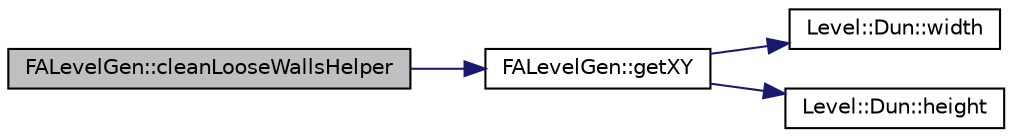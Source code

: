 digraph G
{
  edge [fontname="Helvetica",fontsize="10",labelfontname="Helvetica",labelfontsize="10"];
  node [fontname="Helvetica",fontsize="10",shape=record];
  rankdir="LR";
  Node1 [label="FALevelGen::cleanLooseWallsHelper",height=0.2,width=0.4,color="black", fillcolor="grey75", style="filled" fontcolor="black"];
  Node1 -> Node2 [color="midnightblue",fontsize="10",style="solid",fontname="Helvetica"];
  Node2 [label="FALevelGen::getXY",height=0.2,width=0.4,color="black", fillcolor="white", style="filled",URL="$namespace_f_a_level_gen.html#ae58979758ba5b5bc2d6f0e719832b3ef"];
  Node2 -> Node3 [color="midnightblue",fontsize="10",style="solid",fontname="Helvetica"];
  Node3 [label="Level::Dun::width",height=0.2,width=0.4,color="black", fillcolor="white", style="filled",URL="$class_level_1_1_dun.html#a484e94f5c0d423b9277ee500583c510d"];
  Node2 -> Node4 [color="midnightblue",fontsize="10",style="solid",fontname="Helvetica"];
  Node4 [label="Level::Dun::height",height=0.2,width=0.4,color="black", fillcolor="white", style="filled",URL="$class_level_1_1_dun.html#a741579a7d91d77fa99026cc35c77ac59"];
}
